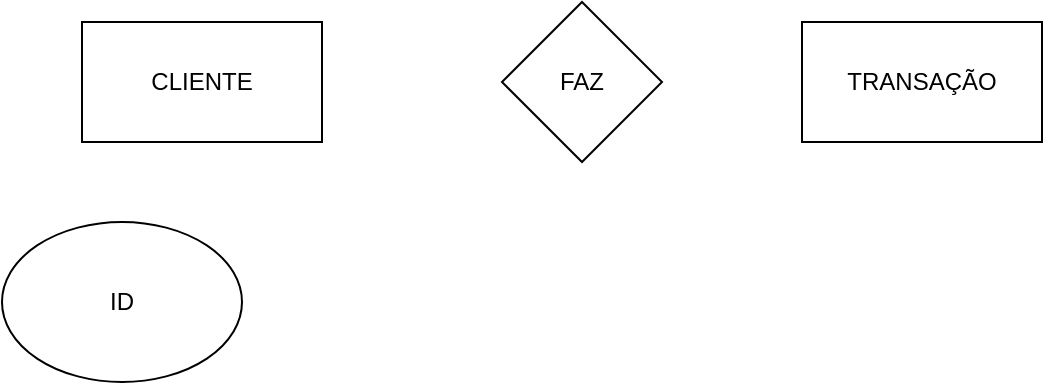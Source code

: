 <mxfile version="16.6.1" type="github"><diagram id="RtEZbq_EE42DHRf2AX0F" name="Page-1"><mxGraphModel dx="868" dy="482" grid="1" gridSize="10" guides="1" tooltips="1" connect="1" arrows="1" fold="1" page="1" pageScale="1" pageWidth="827" pageHeight="1169" math="0" shadow="0"><root><mxCell id="0"/><mxCell id="1" parent="0"/><mxCell id="gs70F_TzRpDO0qf4TgTC-1" value="CLIENTE" style="rounded=0;whiteSpace=wrap;html=1;" vertex="1" parent="1"><mxGeometry x="100" y="120" width="120" height="60" as="geometry"/></mxCell><mxCell id="gs70F_TzRpDO0qf4TgTC-2" value="FAZ" style="rhombus;whiteSpace=wrap;html=1;" vertex="1" parent="1"><mxGeometry x="310" y="110" width="80" height="80" as="geometry"/></mxCell><mxCell id="gs70F_TzRpDO0qf4TgTC-3" value="TRANSAÇÃO" style="rounded=0;whiteSpace=wrap;html=1;" vertex="1" parent="1"><mxGeometry x="460" y="120" width="120" height="60" as="geometry"/></mxCell><mxCell id="gs70F_TzRpDO0qf4TgTC-4" value="ID" style="ellipse;whiteSpace=wrap;html=1;" vertex="1" parent="1"><mxGeometry x="60" y="220" width="120" height="80" as="geometry"/></mxCell></root></mxGraphModel></diagram></mxfile>